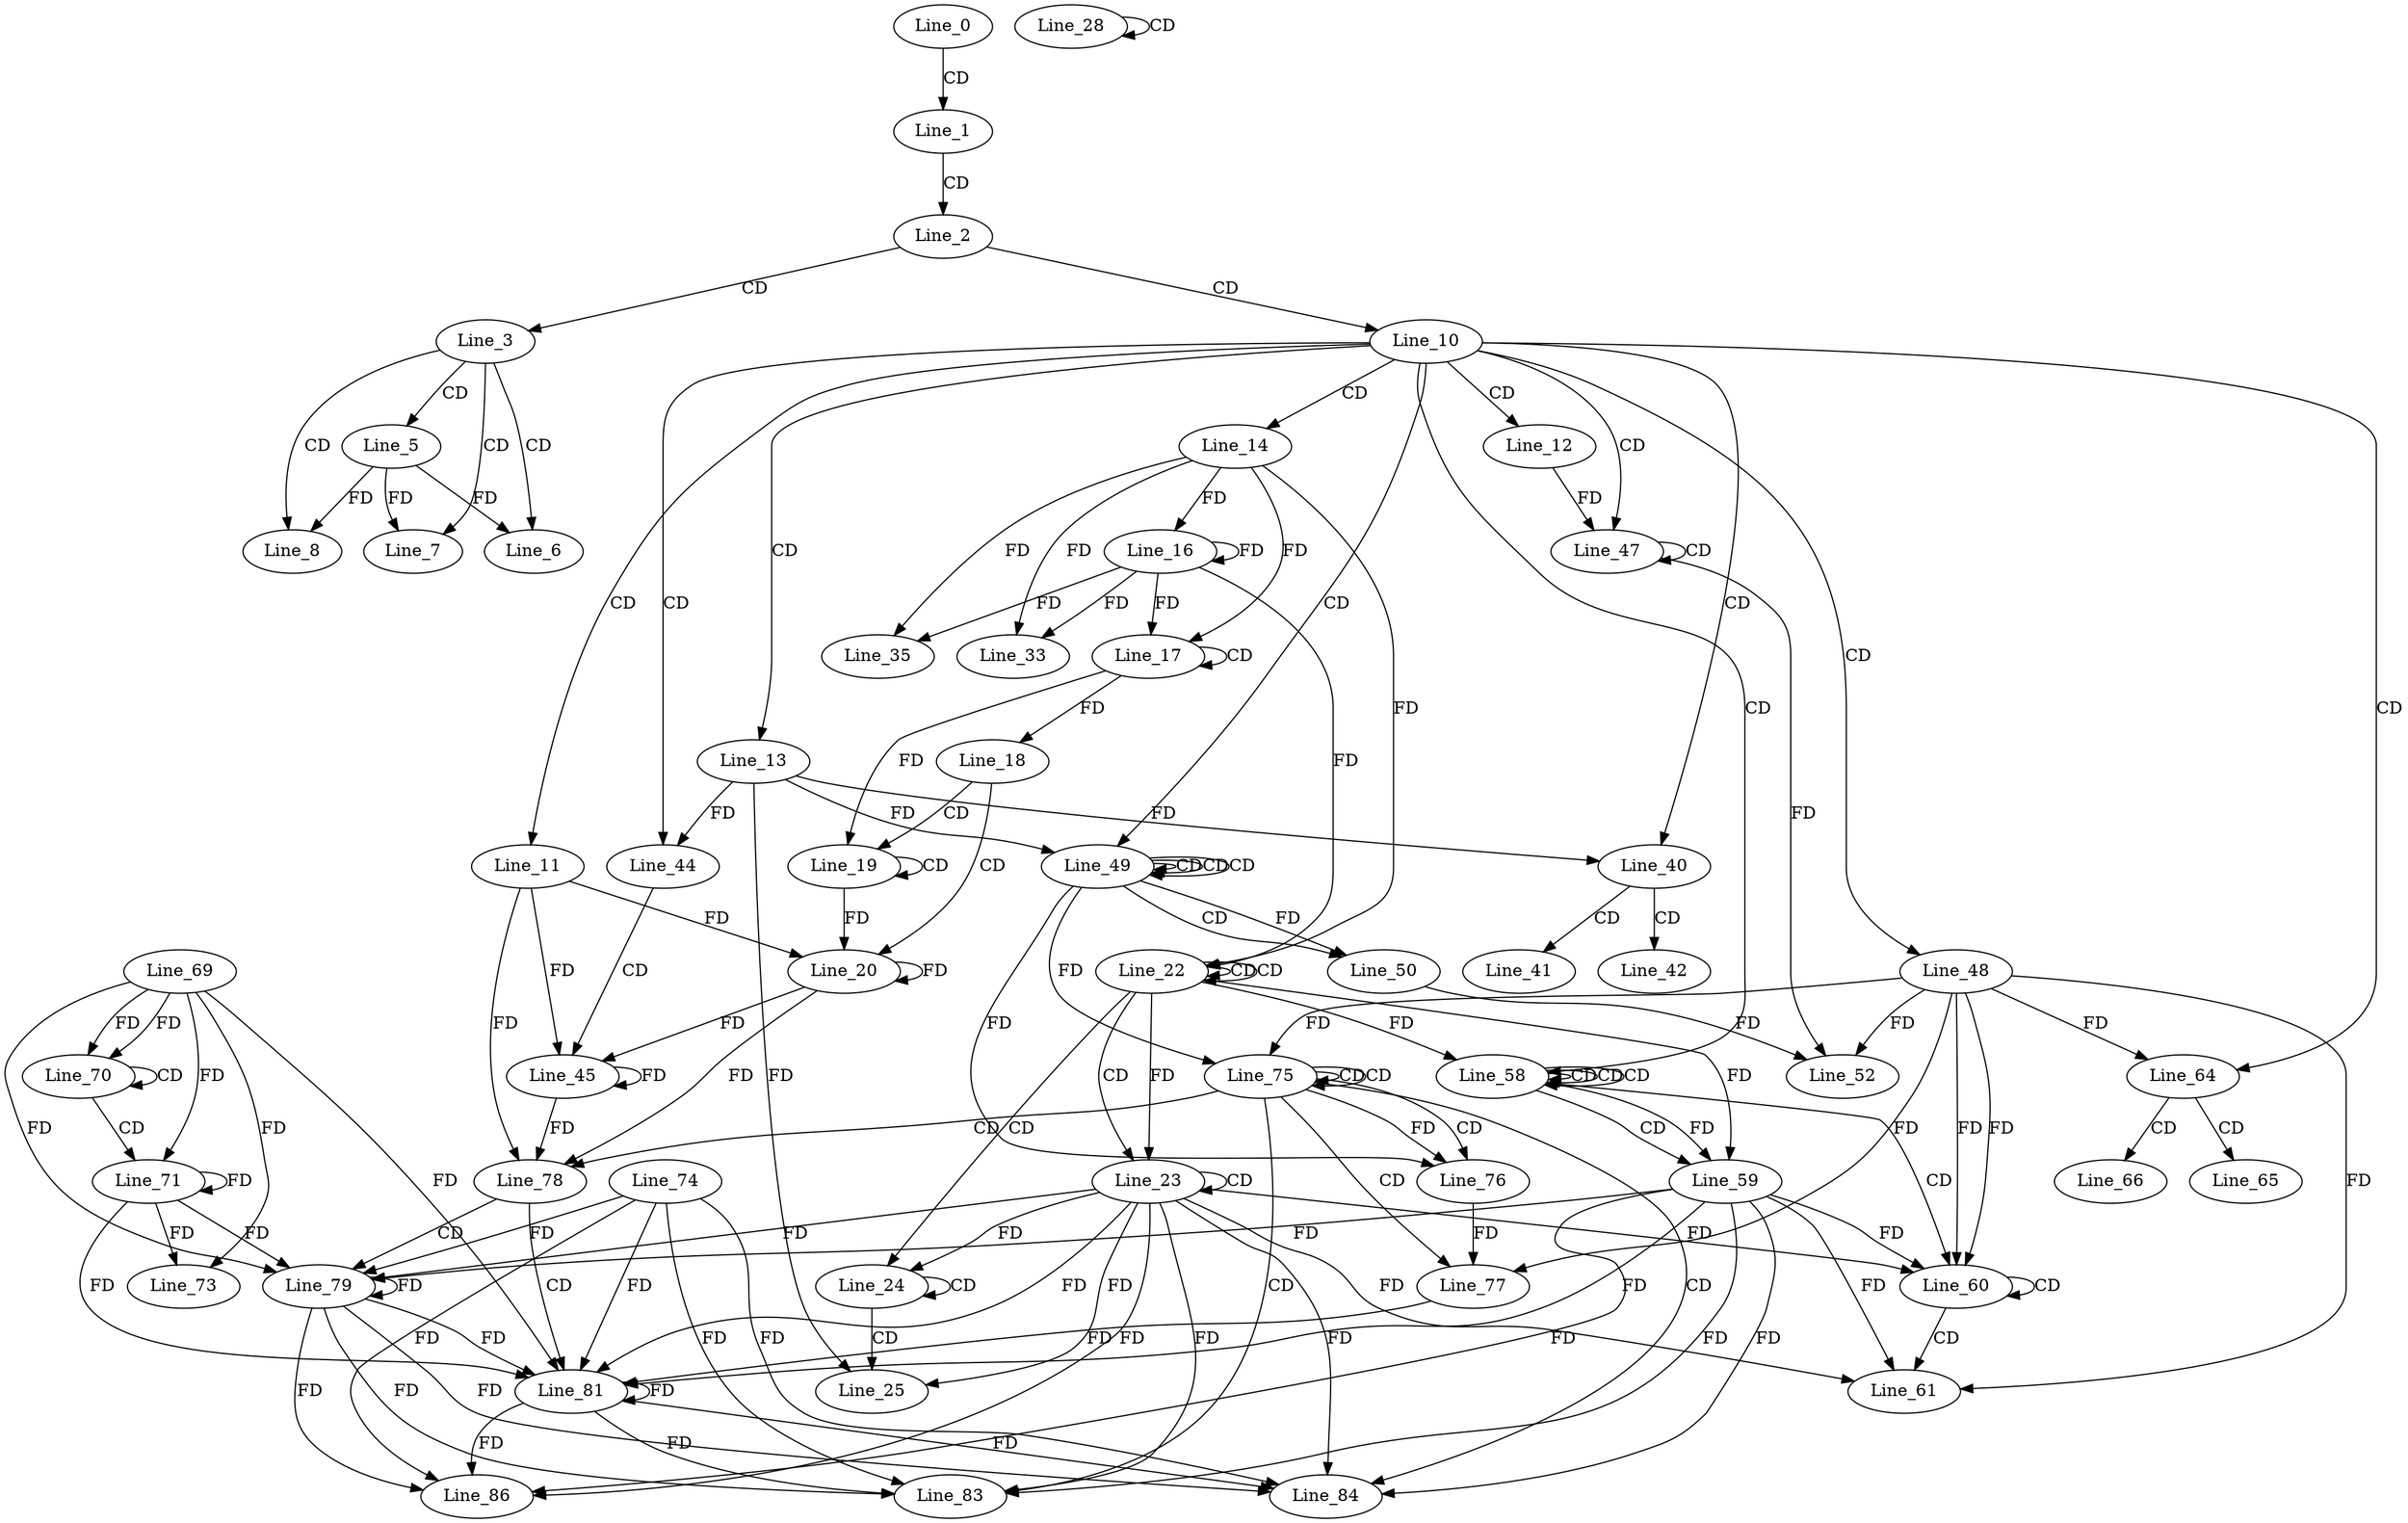 digraph G {
  Line_0;
  Line_1;
  Line_2;
  Line_3;
  Line_5;
  Line_6;
  Line_7;
  Line_8;
  Line_10;
  Line_11;
  Line_12;
  Line_13;
  Line_14;
  Line_16;
  Line_17;
  Line_17;
  Line_18;
  Line_19;
  Line_19;
  Line_20;
  Line_20;
  Line_22;
  Line_22;
  Line_22;
  Line_22;
  Line_23;
  Line_23;
  Line_23;
  Line_24;
  Line_24;
  Line_24;
  Line_24;
  Line_24;
  Line_24;
  Line_25;
  Line_28;
  Line_28;
  Line_33;
  Line_35;
  Line_40;
  Line_40;
  Line_41;
  Line_42;
  Line_44;
  Line_44;
  Line_45;
  Line_47;
  Line_47;
  Line_48;
  Line_49;
  Line_49;
  Line_49;
  Line_49;
  Line_50;
  Line_50;
  Line_52;
  Line_52;
  Line_58;
  Line_58;
  Line_58;
  Line_58;
  Line_59;
  Line_59;
  Line_60;
  Line_60;
  Line_60;
  Line_61;
  Line_61;
  Line_64;
  Line_64;
  Line_65;
  Line_66;
  Line_69;
  Line_70;
  Line_70;
  Line_71;
  Line_71;
  Line_73;
  Line_75;
  Line_75;
  Line_75;
  Line_75;
  Line_75;
  Line_76;
  Line_76;
  Line_77;
  Line_77;
  Line_78;
  Line_79;
  Line_74;
  Line_79;
  Line_81;
  Line_81;
  Line_81;
  Line_83;
  Line_84;
  Line_86;
  Line_0 -> Line_1 [ label="CD" ];
  Line_1 -> Line_2 [ label="CD" ];
  Line_2 -> Line_3 [ label="CD" ];
  Line_3 -> Line_5 [ label="CD" ];
  Line_3 -> Line_6 [ label="CD" ];
  Line_5 -> Line_6 [ label="FD" ];
  Line_3 -> Line_7 [ label="CD" ];
  Line_5 -> Line_7 [ label="FD" ];
  Line_3 -> Line_8 [ label="CD" ];
  Line_5 -> Line_8 [ label="FD" ];
  Line_2 -> Line_10 [ label="CD" ];
  Line_10 -> Line_11 [ label="CD" ];
  Line_10 -> Line_12 [ label="CD" ];
  Line_10 -> Line_13 [ label="CD" ];
  Line_10 -> Line_14 [ label="CD" ];
  Line_14 -> Line_16 [ label="FD" ];
  Line_16 -> Line_16 [ label="FD" ];
  Line_17 -> Line_17 [ label="CD" ];
  Line_14 -> Line_17 [ label="FD" ];
  Line_16 -> Line_17 [ label="FD" ];
  Line_17 -> Line_18 [ label="FD" ];
  Line_18 -> Line_19 [ label="CD" ];
  Line_19 -> Line_19 [ label="CD" ];
  Line_17 -> Line_19 [ label="FD" ];
  Line_18 -> Line_20 [ label="CD" ];
  Line_11 -> Line_20 [ label="FD" ];
  Line_20 -> Line_20 [ label="FD" ];
  Line_19 -> Line_20 [ label="FD" ];
  Line_22 -> Line_22 [ label="CD" ];
  Line_22 -> Line_22 [ label="CD" ];
  Line_14 -> Line_22 [ label="FD" ];
  Line_16 -> Line_22 [ label="FD" ];
  Line_22 -> Line_23 [ label="CD" ];
  Line_23 -> Line_23 [ label="CD" ];
  Line_22 -> Line_23 [ label="FD" ];
  Line_22 -> Line_24 [ label="CD" ];
  Line_23 -> Line_24 [ label="FD" ];
  Line_24 -> Line_24 [ label="CD" ];
  Line_24 -> Line_25 [ label="CD" ];
  Line_13 -> Line_25 [ label="FD" ];
  Line_23 -> Line_25 [ label="FD" ];
  Line_28 -> Line_28 [ label="CD" ];
  Line_14 -> Line_33 [ label="FD" ];
  Line_16 -> Line_33 [ label="FD" ];
  Line_14 -> Line_35 [ label="FD" ];
  Line_16 -> Line_35 [ label="FD" ];
  Line_10 -> Line_40 [ label="CD" ];
  Line_13 -> Line_40 [ label="FD" ];
  Line_40 -> Line_41 [ label="CD" ];
  Line_40 -> Line_42 [ label="CD" ];
  Line_10 -> Line_44 [ label="CD" ];
  Line_13 -> Line_44 [ label="FD" ];
  Line_44 -> Line_45 [ label="CD" ];
  Line_11 -> Line_45 [ label="FD" ];
  Line_20 -> Line_45 [ label="FD" ];
  Line_45 -> Line_45 [ label="FD" ];
  Line_10 -> Line_47 [ label="CD" ];
  Line_47 -> Line_47 [ label="CD" ];
  Line_12 -> Line_47 [ label="FD" ];
  Line_10 -> Line_48 [ label="CD" ];
  Line_10 -> Line_49 [ label="CD" ];
  Line_49 -> Line_49 [ label="CD" ];
  Line_49 -> Line_49 [ label="CD" ];
  Line_49 -> Line_49 [ label="CD" ];
  Line_13 -> Line_49 [ label="FD" ];
  Line_49 -> Line_50 [ label="CD" ];
  Line_49 -> Line_50 [ label="FD" ];
  Line_48 -> Line_52 [ label="FD" ];
  Line_50 -> Line_52 [ label="FD" ];
  Line_47 -> Line_52 [ label="FD" ];
  Line_10 -> Line_58 [ label="CD" ];
  Line_58 -> Line_58 [ label="CD" ];
  Line_58 -> Line_58 [ label="CD" ];
  Line_22 -> Line_58 [ label="FD" ];
  Line_58 -> Line_58 [ label="CD" ];
  Line_58 -> Line_59 [ label="CD" ];
  Line_58 -> Line_59 [ label="FD" ];
  Line_22 -> Line_59 [ label="FD" ];
  Line_58 -> Line_60 [ label="CD" ];
  Line_48 -> Line_60 [ label="FD" ];
  Line_60 -> Line_60 [ label="CD" ];
  Line_48 -> Line_60 [ label="FD" ];
  Line_59 -> Line_60 [ label="FD" ];
  Line_23 -> Line_60 [ label="FD" ];
  Line_60 -> Line_61 [ label="CD" ];
  Line_48 -> Line_61 [ label="FD" ];
  Line_59 -> Line_61 [ label="FD" ];
  Line_23 -> Line_61 [ label="FD" ];
  Line_10 -> Line_64 [ label="CD" ];
  Line_48 -> Line_64 [ label="FD" ];
  Line_64 -> Line_65 [ label="CD" ];
  Line_64 -> Line_66 [ label="CD" ];
  Line_69 -> Line_70 [ label="FD" ];
  Line_70 -> Line_70 [ label="CD" ];
  Line_69 -> Line_70 [ label="FD" ];
  Line_70 -> Line_71 [ label="CD" ];
  Line_69 -> Line_71 [ label="FD" ];
  Line_71 -> Line_71 [ label="FD" ];
  Line_69 -> Line_73 [ label="FD" ];
  Line_71 -> Line_73 [ label="FD" ];
  Line_75 -> Line_75 [ label="CD" ];
  Line_49 -> Line_75 [ label="FD" ];
  Line_75 -> Line_75 [ label="CD" ];
  Line_48 -> Line_75 [ label="FD" ];
  Line_75 -> Line_76 [ label="CD" ];
  Line_75 -> Line_76 [ label="FD" ];
  Line_49 -> Line_76 [ label="FD" ];
  Line_75 -> Line_77 [ label="CD" ];
  Line_48 -> Line_77 [ label="FD" ];
  Line_76 -> Line_77 [ label="FD" ];
  Line_75 -> Line_78 [ label="CD" ];
  Line_11 -> Line_78 [ label="FD" ];
  Line_20 -> Line_78 [ label="FD" ];
  Line_45 -> Line_78 [ label="FD" ];
  Line_78 -> Line_79 [ label="CD" ];
  Line_79 -> Line_79 [ label="FD" ];
  Line_59 -> Line_79 [ label="FD" ];
  Line_23 -> Line_79 [ label="FD" ];
  Line_74 -> Line_79 [ label="FD" ];
  Line_69 -> Line_79 [ label="FD" ];
  Line_71 -> Line_79 [ label="FD" ];
  Line_78 -> Line_81 [ label="CD" ];
  Line_79 -> Line_81 [ label="FD" ];
  Line_81 -> Line_81 [ label="FD" ];
  Line_59 -> Line_81 [ label="FD" ];
  Line_23 -> Line_81 [ label="FD" ];
  Line_74 -> Line_81 [ label="FD" ];
  Line_77 -> Line_81 [ label="FD" ];
  Line_69 -> Line_81 [ label="FD" ];
  Line_71 -> Line_81 [ label="FD" ];
  Line_75 -> Line_83 [ label="CD" ];
  Line_79 -> Line_83 [ label="FD" ];
  Line_81 -> Line_83 [ label="FD" ];
  Line_59 -> Line_83 [ label="FD" ];
  Line_23 -> Line_83 [ label="FD" ];
  Line_74 -> Line_83 [ label="FD" ];
  Line_75 -> Line_84 [ label="CD" ];
  Line_79 -> Line_84 [ label="FD" ];
  Line_81 -> Line_84 [ label="FD" ];
  Line_59 -> Line_84 [ label="FD" ];
  Line_23 -> Line_84 [ label="FD" ];
  Line_74 -> Line_84 [ label="FD" ];
  Line_79 -> Line_86 [ label="FD" ];
  Line_81 -> Line_86 [ label="FD" ];
  Line_59 -> Line_86 [ label="FD" ];
  Line_23 -> Line_86 [ label="FD" ];
  Line_74 -> Line_86 [ label="FD" ];
}
